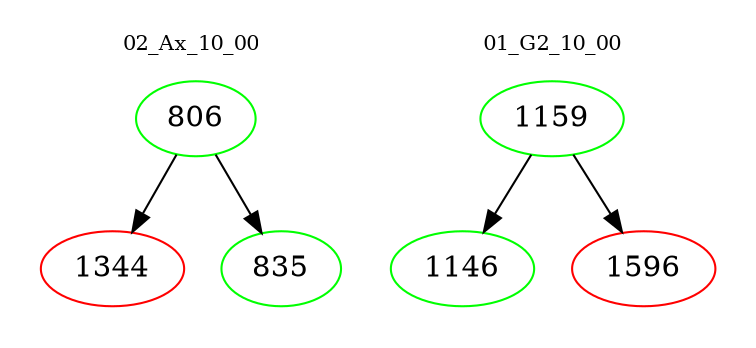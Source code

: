 digraph{
subgraph cluster_0 {
color = white
label = "02_Ax_10_00";
fontsize=10;
T0_806 [label="806", color="green"]
T0_806 -> T0_1344 [color="black"]
T0_1344 [label="1344", color="red"]
T0_806 -> T0_835 [color="black"]
T0_835 [label="835", color="green"]
}
subgraph cluster_1 {
color = white
label = "01_G2_10_00";
fontsize=10;
T1_1159 [label="1159", color="green"]
T1_1159 -> T1_1146 [color="black"]
T1_1146 [label="1146", color="green"]
T1_1159 -> T1_1596 [color="black"]
T1_1596 [label="1596", color="red"]
}
}
